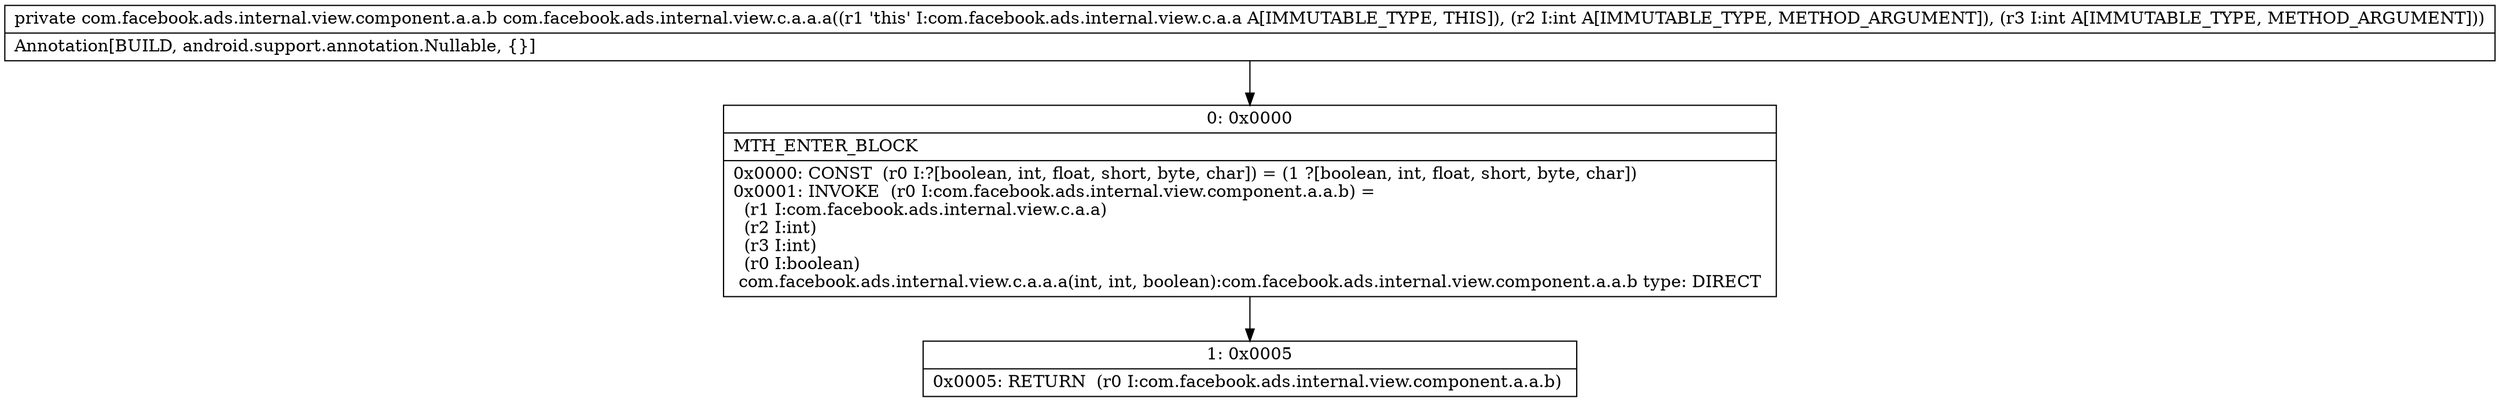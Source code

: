digraph "CFG forcom.facebook.ads.internal.view.c.a.a.a(II)Lcom\/facebook\/ads\/internal\/view\/component\/a\/a\/b;" {
Node_0 [shape=record,label="{0\:\ 0x0000|MTH_ENTER_BLOCK\l|0x0000: CONST  (r0 I:?[boolean, int, float, short, byte, char]) = (1 ?[boolean, int, float, short, byte, char]) \l0x0001: INVOKE  (r0 I:com.facebook.ads.internal.view.component.a.a.b) = \l  (r1 I:com.facebook.ads.internal.view.c.a.a)\l  (r2 I:int)\l  (r3 I:int)\l  (r0 I:boolean)\l com.facebook.ads.internal.view.c.a.a.a(int, int, boolean):com.facebook.ads.internal.view.component.a.a.b type: DIRECT \l}"];
Node_1 [shape=record,label="{1\:\ 0x0005|0x0005: RETURN  (r0 I:com.facebook.ads.internal.view.component.a.a.b) \l}"];
MethodNode[shape=record,label="{private com.facebook.ads.internal.view.component.a.a.b com.facebook.ads.internal.view.c.a.a.a((r1 'this' I:com.facebook.ads.internal.view.c.a.a A[IMMUTABLE_TYPE, THIS]), (r2 I:int A[IMMUTABLE_TYPE, METHOD_ARGUMENT]), (r3 I:int A[IMMUTABLE_TYPE, METHOD_ARGUMENT]))  | Annotation[BUILD, android.support.annotation.Nullable, \{\}]\l}"];
MethodNode -> Node_0;
Node_0 -> Node_1;
}

